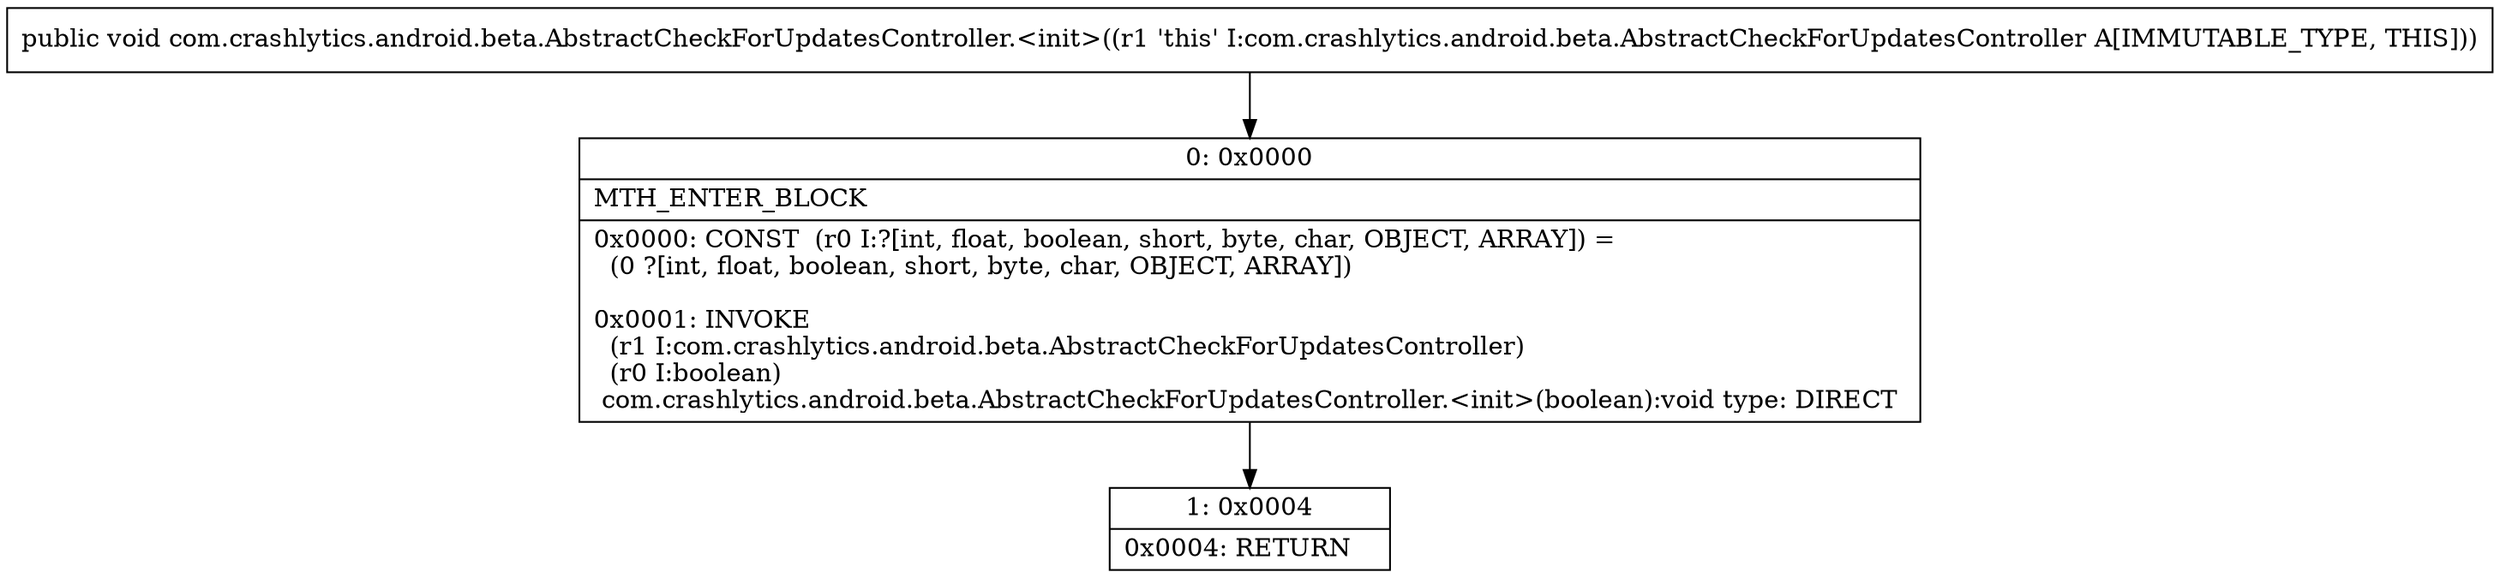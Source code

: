 digraph "CFG forcom.crashlytics.android.beta.AbstractCheckForUpdatesController.\<init\>()V" {
Node_0 [shape=record,label="{0\:\ 0x0000|MTH_ENTER_BLOCK\l|0x0000: CONST  (r0 I:?[int, float, boolean, short, byte, char, OBJECT, ARRAY]) = \l  (0 ?[int, float, boolean, short, byte, char, OBJECT, ARRAY])\l \l0x0001: INVOKE  \l  (r1 I:com.crashlytics.android.beta.AbstractCheckForUpdatesController)\l  (r0 I:boolean)\l com.crashlytics.android.beta.AbstractCheckForUpdatesController.\<init\>(boolean):void type: DIRECT \l}"];
Node_1 [shape=record,label="{1\:\ 0x0004|0x0004: RETURN   \l}"];
MethodNode[shape=record,label="{public void com.crashlytics.android.beta.AbstractCheckForUpdatesController.\<init\>((r1 'this' I:com.crashlytics.android.beta.AbstractCheckForUpdatesController A[IMMUTABLE_TYPE, THIS])) }"];
MethodNode -> Node_0;
Node_0 -> Node_1;
}


